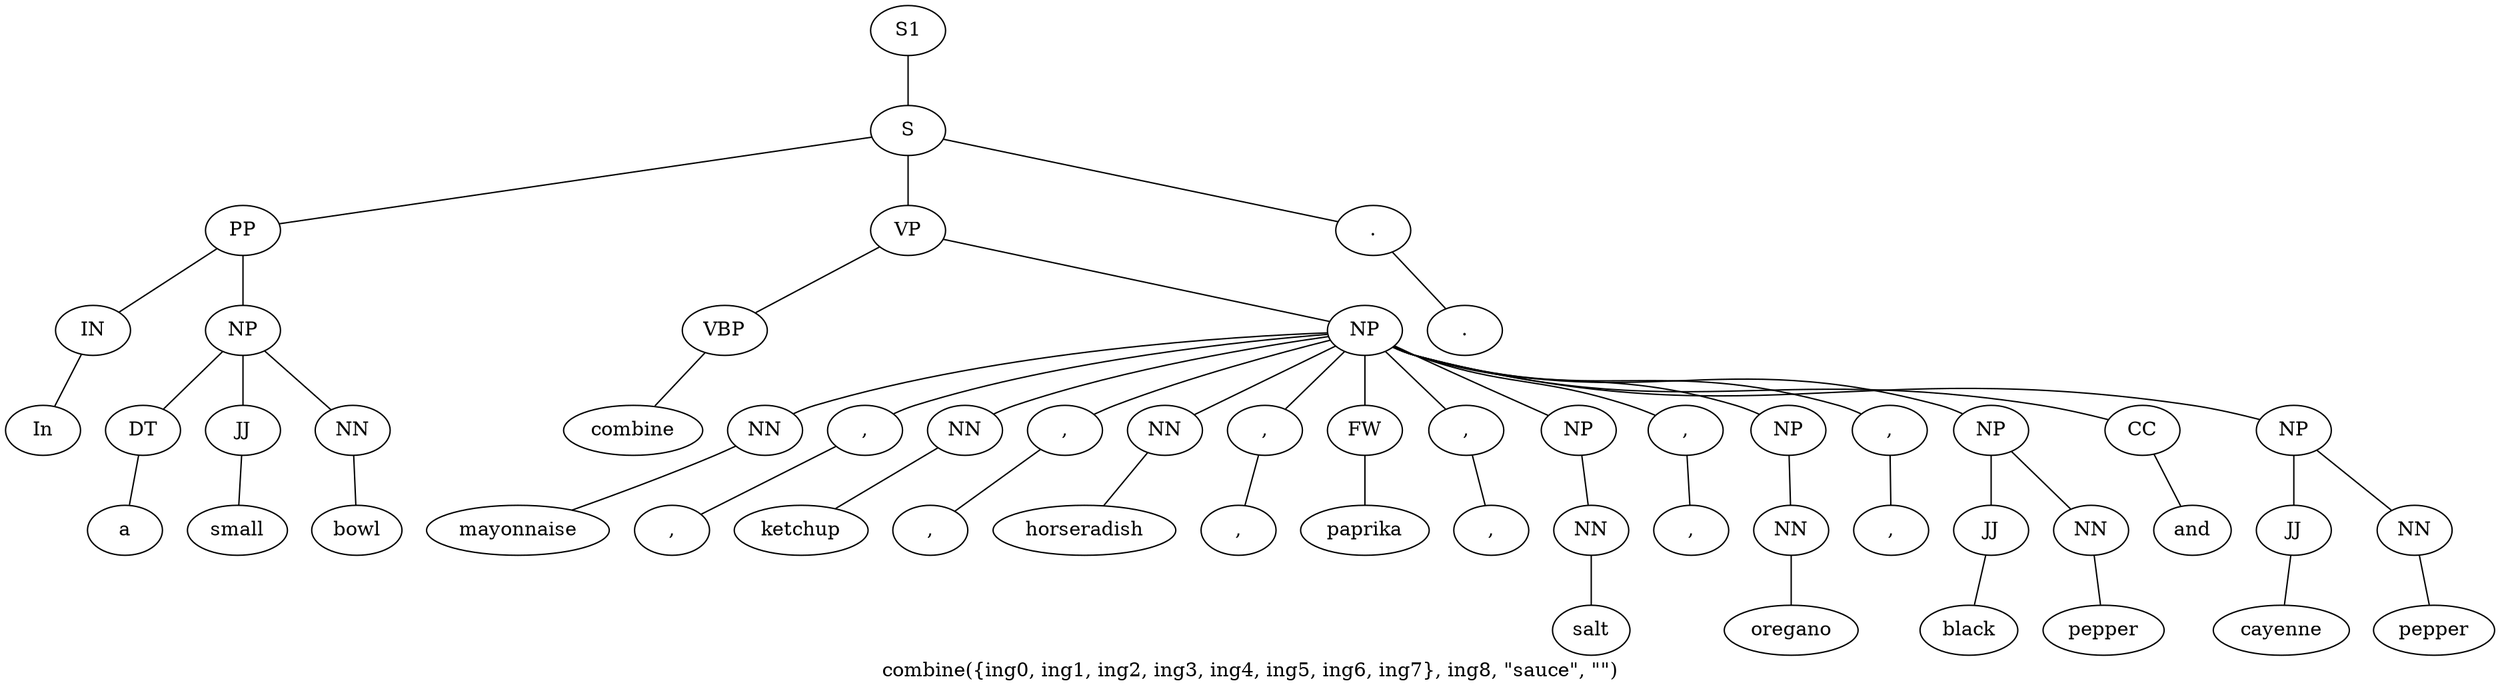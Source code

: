 graph SyntaxGraph {
	label = "combine({ing0, ing1, ing2, ing3, ing4, ing5, ing6, ing7}, ing8, \"sauce\", \"\")";
	Node0 [label="S1"];
	Node1 [label="S"];
	Node2 [label="PP"];
	Node3 [label="IN"];
	Node4 [label="In"];
	Node5 [label="NP"];
	Node6 [label="DT"];
	Node7 [label="a"];
	Node8 [label="JJ"];
	Node9 [label="small"];
	Node10 [label="NN"];
	Node11 [label="bowl"];
	Node12 [label="VP"];
	Node13 [label="VBP"];
	Node14 [label="combine"];
	Node15 [label="NP"];
	Node16 [label="NN"];
	Node17 [label="mayonnaise"];
	Node18 [label=","];
	Node19 [label=","];
	Node20 [label="NN"];
	Node21 [label="ketchup"];
	Node22 [label=","];
	Node23 [label=","];
	Node24 [label="NN"];
	Node25 [label="horseradish"];
	Node26 [label=","];
	Node27 [label=","];
	Node28 [label="FW"];
	Node29 [label="paprika"];
	Node30 [label=","];
	Node31 [label=","];
	Node32 [label="NP"];
	Node33 [label="NN"];
	Node34 [label="salt"];
	Node35 [label=","];
	Node36 [label=","];
	Node37 [label="NP"];
	Node38 [label="NN"];
	Node39 [label="oregano"];
	Node40 [label=","];
	Node41 [label=","];
	Node42 [label="NP"];
	Node43 [label="JJ"];
	Node44 [label="black"];
	Node45 [label="NN"];
	Node46 [label="pepper"];
	Node47 [label="CC"];
	Node48 [label="and"];
	Node49 [label="NP"];
	Node50 [label="JJ"];
	Node51 [label="cayenne"];
	Node52 [label="NN"];
	Node53 [label="pepper"];
	Node54 [label="."];
	Node55 [label="."];

	Node0 -- Node1;
	Node1 -- Node2;
	Node1 -- Node12;
	Node1 -- Node54;
	Node2 -- Node3;
	Node2 -- Node5;
	Node3 -- Node4;
	Node5 -- Node6;
	Node5 -- Node8;
	Node5 -- Node10;
	Node6 -- Node7;
	Node8 -- Node9;
	Node10 -- Node11;
	Node12 -- Node13;
	Node12 -- Node15;
	Node13 -- Node14;
	Node15 -- Node16;
	Node15 -- Node18;
	Node15 -- Node20;
	Node15 -- Node22;
	Node15 -- Node24;
	Node15 -- Node26;
	Node15 -- Node28;
	Node15 -- Node30;
	Node15 -- Node32;
	Node15 -- Node35;
	Node15 -- Node37;
	Node15 -- Node40;
	Node15 -- Node42;
	Node15 -- Node47;
	Node15 -- Node49;
	Node16 -- Node17;
	Node18 -- Node19;
	Node20 -- Node21;
	Node22 -- Node23;
	Node24 -- Node25;
	Node26 -- Node27;
	Node28 -- Node29;
	Node30 -- Node31;
	Node32 -- Node33;
	Node33 -- Node34;
	Node35 -- Node36;
	Node37 -- Node38;
	Node38 -- Node39;
	Node40 -- Node41;
	Node42 -- Node43;
	Node42 -- Node45;
	Node43 -- Node44;
	Node45 -- Node46;
	Node47 -- Node48;
	Node49 -- Node50;
	Node49 -- Node52;
	Node50 -- Node51;
	Node52 -- Node53;
	Node54 -- Node55;
}